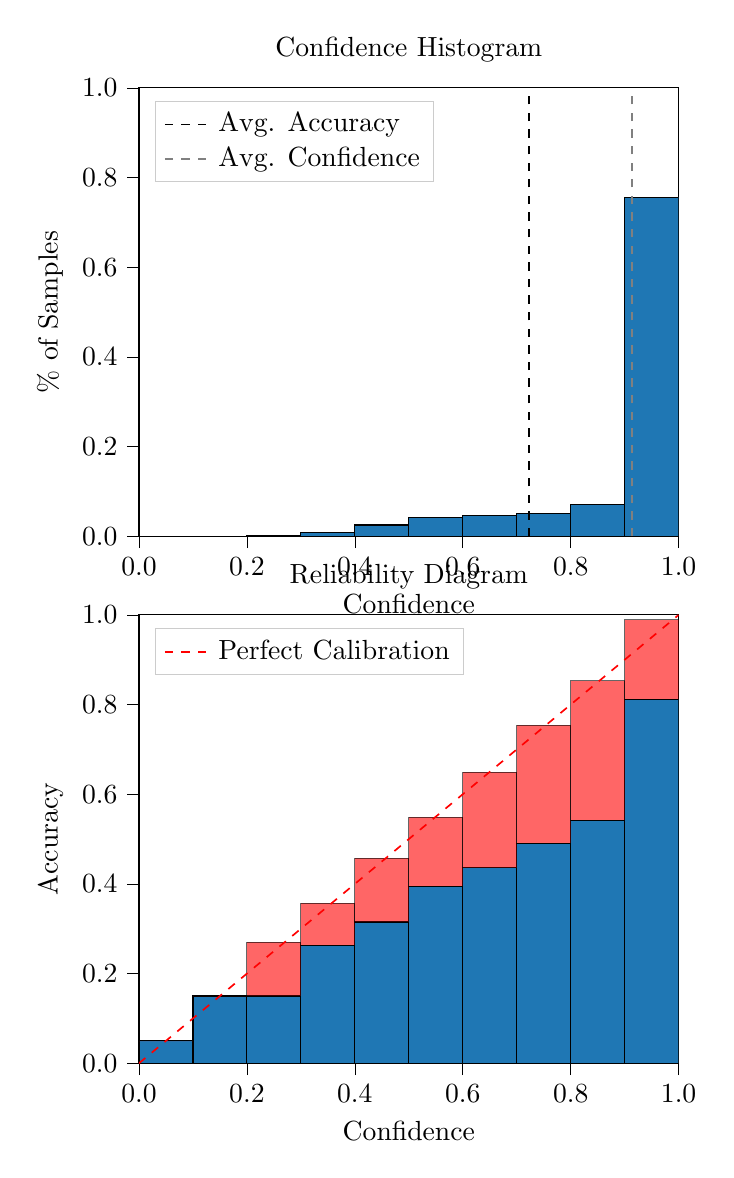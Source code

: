 % This file was created by tikzplotlib v0.9.8.
\begin{tikzpicture}

\definecolor{color0}{rgb}{0.122,0.467,0.706}

\begin{groupplot}[group style={group size=1 by 2}]
\nextgroupplot[
legend cell align={left},
legend style={
  fill opacity=0.8,
  draw opacity=1,
  text opacity=1,
  at={(0.03,0.97)},
  anchor=north west,
  draw=white!80!black
},
tick align=outside,
tick pos=left,
title={Confidence Histogram},
x grid style={white!69.02!black},
xlabel={Confidence},
xmin=0, xmax=1,
xtick style={color=black},
xtick={0,0.2,0.4,0.6,0.8,1},
xticklabels={0.0,0.2,0.4,0.6,0.8,1.0},
y grid style={white!69.02!black},
ylabel={\% of Samples},
ymin=0, ymax=1,
ytick style={color=black},
ytick={0,0.2,0.4,0.6,0.8,1},
yticklabels={0.0,0.2,0.4,0.6,0.8,1.0}
]
\draw[draw=black,fill=color0] (axis cs:-6.939e-18,0) rectangle (axis cs:0.1,0);
\draw[draw=black,fill=color0] (axis cs:0.1,0) rectangle (axis cs:0.2,0);
\draw[draw=black,fill=color0] (axis cs:0.2,0) rectangle (axis cs:0.3,0.002);
\draw[draw=black,fill=color0] (axis cs:0.3,0) rectangle (axis cs:0.4,0.009);
\draw[draw=black,fill=color0] (axis cs:0.4,0) rectangle (axis cs:0.5,0.025);
\draw[draw=black,fill=color0] (axis cs:0.5,0) rectangle (axis cs:0.6,0.042);
\draw[draw=black,fill=color0] (axis cs:0.6,0) rectangle (axis cs:0.7,0.047);
\draw[draw=black,fill=color0] (axis cs:0.7,0) rectangle (axis cs:0.8,0.05);
\draw[draw=black,fill=color0] (axis cs:0.8,0) rectangle (axis cs:0.9,0.07);
\draw[draw=black,fill=color0] (axis cs:0.9,0) rectangle (axis cs:1,0.756);
\addplot [semithick, black, dashed]
table {%
0.723 0
0.723 1
};
\addlegendentry{Avg. Accuracy}
\addplot [semithick, white!50.196!black, dashed]
table {%
0.913 0
0.913 1
};
\addlegendentry{Avg. Confidence}

\nextgroupplot[
legend cell align={left},
legend style={
  fill opacity=0.8,
  draw opacity=1,
  text opacity=1,
  at={(0.03,0.97)},
  anchor=north west,
  draw=white!80!black
},
tick align=outside,
tick pos=left,
title={Reliability Diagram},
x grid style={white!69.02!black},
xlabel={Confidence},
xmin=0, xmax=1,
xtick style={color=black},
xtick={0,0.2,0.4,0.6,0.8,1},
xticklabels={0.0,0.2,0.4,0.6,0.8,1.0},
y grid style={white!69.02!black},
ylabel={Accuracy},
ymin=0, ymax=1,
ytick style={color=black},
ytick={0,0.2,0.4,0.6,0.8,1},
yticklabels={0.0,0.2,0.4,0.6,0.8,1.0}
]
\draw[draw=black,fill=color0] (axis cs:-6.939e-18,0) rectangle (axis cs:0.1,0.05);
\draw[draw=black,fill=color0] (axis cs:0.1,0) rectangle (axis cs:0.2,0.15);
\draw[draw=black,fill=color0] (axis cs:0.2,0) rectangle (axis cs:0.3,0.15);
\draw[draw=black,fill=color0] (axis cs:0.3,0) rectangle (axis cs:0.4,0.263);
\draw[draw=black,fill=color0] (axis cs:0.4,0) rectangle (axis cs:0.5,0.315);
\draw[draw=black,fill=color0] (axis cs:0.5,0) rectangle (axis cs:0.6,0.395);
\draw[draw=black,fill=color0] (axis cs:0.6,0) rectangle (axis cs:0.7,0.436);
\draw[draw=black,fill=color0] (axis cs:0.7,0) rectangle (axis cs:0.8,0.491);
\draw[draw=black,fill=color0] (axis cs:0.8,0) rectangle (axis cs:0.9,0.542);
\draw[draw=black,fill=color0] (axis cs:0.9,0) rectangle (axis cs:1,0.812);
\draw[draw=black,fill=red,opacity=0.6] (axis cs:-6.939e-18,0.05) rectangle (axis cs:0.1,0.05);
\draw[draw=black,fill=red,opacity=0.6] (axis cs:0.1,0.15) rectangle (axis cs:0.2,0.15);
\draw[draw=black,fill=red,opacity=0.6] (axis cs:0.2,0.15) rectangle (axis cs:0.3,0.27);
\draw[draw=black,fill=red,opacity=0.6] (axis cs:0.3,0.263) rectangle (axis cs:0.4,0.357);
\draw[draw=black,fill=red,opacity=0.6] (axis cs:0.4,0.315) rectangle (axis cs:0.5,0.457);
\draw[draw=black,fill=red,opacity=0.6] (axis cs:0.5,0.395) rectangle (axis cs:0.6,0.549);
\draw[draw=black,fill=red,opacity=0.6] (axis cs:0.6,0.436) rectangle (axis cs:0.7,0.649);
\draw[draw=black,fill=red,opacity=0.6] (axis cs:0.7,0.491) rectangle (axis cs:0.8,0.754);
\draw[draw=black,fill=red,opacity=0.6] (axis cs:0.8,0.542) rectangle (axis cs:0.9,0.853);
\draw[draw=black,fill=red,opacity=0.6] (axis cs:0.9,0.812) rectangle (axis cs:1,0.989);
\addplot [semithick, red, dashed]
table {%
0 0
1 1
};
\addlegendentry{Perfect Calibration}
\end{groupplot}

\end{tikzpicture}
